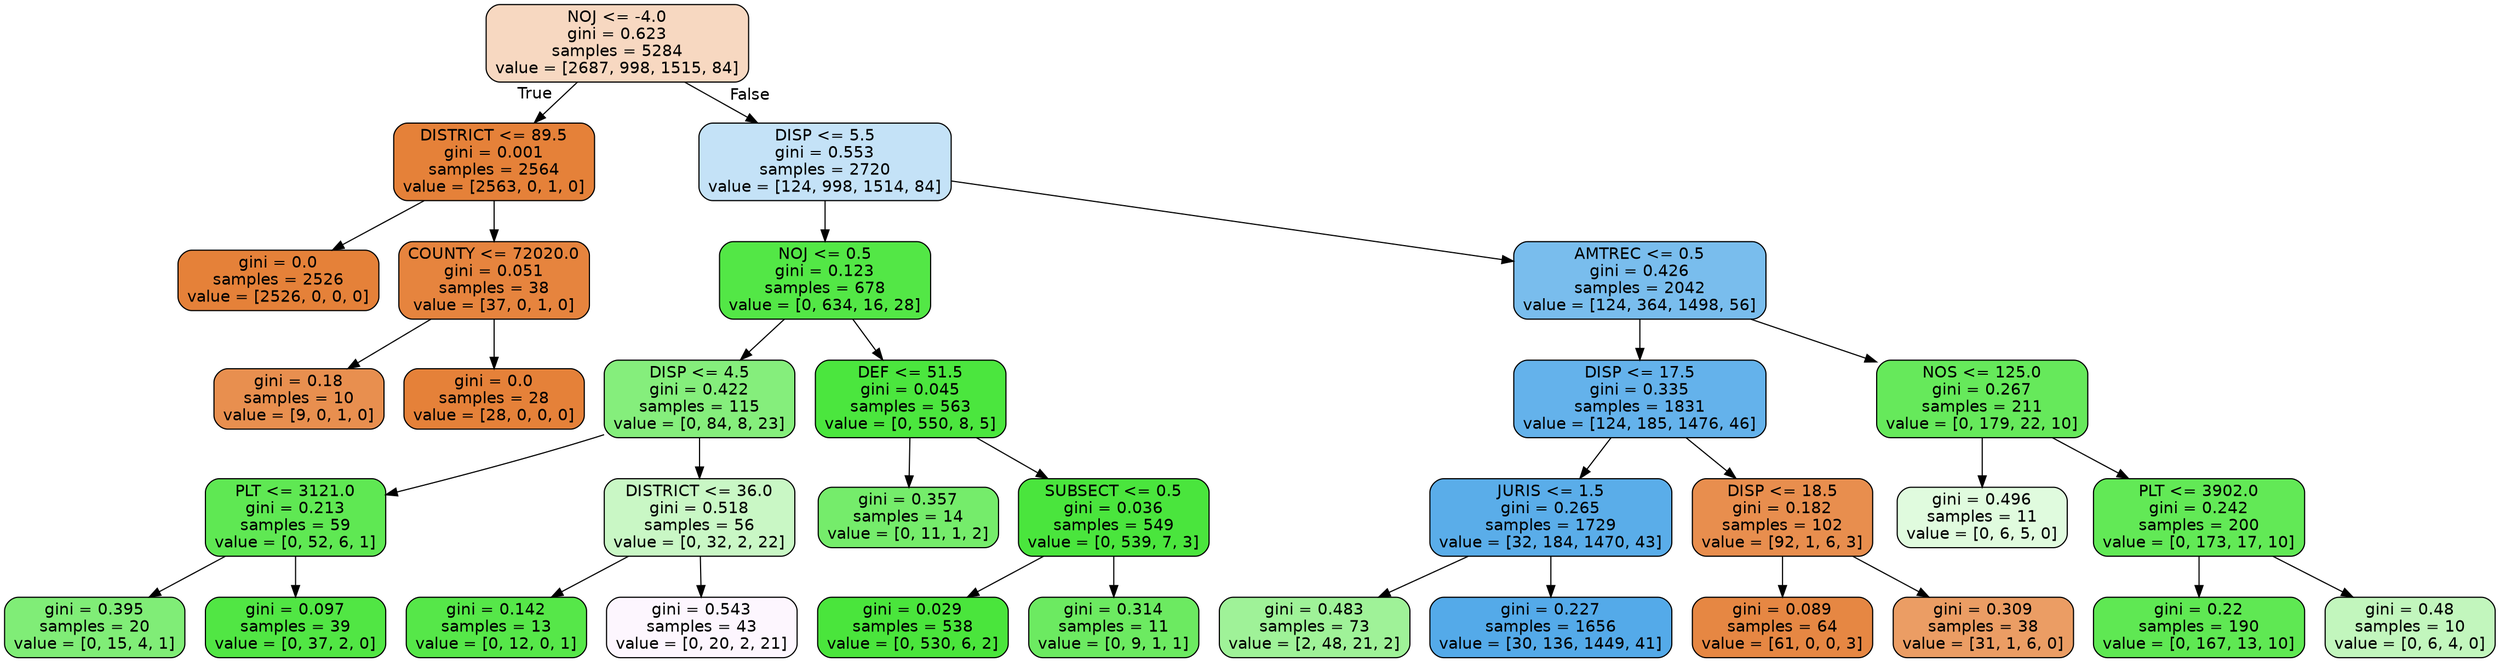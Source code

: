digraph Tree {
node [shape=box, style="filled, rounded", color="black", fontname=helvetica] ;
edge [fontname=helvetica] ;
0 [label="NOJ <= -4.0\ngini = 0.623\nsamples = 5284\nvalue = [2687, 998, 1515, 84]", fillcolor="#f7d8c1"] ;
1 [label="DISTRICT <= 89.5\ngini = 0.001\nsamples = 2564\nvalue = [2563, 0, 1, 0]", fillcolor="#e58139"] ;
0 -> 1 [labeldistance=2.5, labelangle=45, headlabel="True"] ;
2 [label="gini = 0.0\nsamples = 2526\nvalue = [2526, 0, 0, 0]", fillcolor="#e58139"] ;
1 -> 2 ;
3 [label="COUNTY <= 72020.0\ngini = 0.051\nsamples = 38\nvalue = [37, 0, 1, 0]", fillcolor="#e6843e"] ;
1 -> 3 ;
4 [label="gini = 0.18\nsamples = 10\nvalue = [9, 0, 1, 0]", fillcolor="#e88f4f"] ;
3 -> 4 ;
5 [label="gini = 0.0\nsamples = 28\nvalue = [28, 0, 0, 0]", fillcolor="#e58139"] ;
3 -> 5 ;
6 [label="DISP <= 5.5\ngini = 0.553\nsamples = 2720\nvalue = [124, 998, 1514, 84]", fillcolor="#c4e2f7"] ;
0 -> 6 [labeldistance=2.5, labelangle=-45, headlabel="False"] ;
7 [label="NOJ <= 0.5\ngini = 0.123\nsamples = 678\nvalue = [0, 634, 16, 28]", fillcolor="#53e746"] ;
6 -> 7 ;
8 [label="DISP <= 4.5\ngini = 0.422\nsamples = 115\nvalue = [0, 84, 8, 23]", fillcolor="#85ee7c"] ;
7 -> 8 ;
9 [label="PLT <= 3121.0\ngini = 0.213\nsamples = 59\nvalue = [0, 52, 6, 1]", fillcolor="#5fe853"] ;
8 -> 9 ;
10 [label="gini = 0.395\nsamples = 20\nvalue = [0, 15, 4, 1]", fillcolor="#80ed77"] ;
9 -> 10 ;
11 [label="gini = 0.097\nsamples = 39\nvalue = [0, 37, 2, 0]", fillcolor="#51e644"] ;
9 -> 11 ;
12 [label="DISTRICT <= 36.0\ngini = 0.518\nsamples = 56\nvalue = [0, 32, 2, 22]", fillcolor="#c9f7c5"] ;
8 -> 12 ;
13 [label="gini = 0.142\nsamples = 13\nvalue = [0, 12, 0, 1]", fillcolor="#56e749"] ;
12 -> 13 ;
14 [label="gini = 0.543\nsamples = 43\nvalue = [0, 20, 2, 21]", fillcolor="#fdf6fe"] ;
12 -> 14 ;
15 [label="DEF <= 51.5\ngini = 0.045\nsamples = 563\nvalue = [0, 550, 8, 5]", fillcolor="#4be63e"] ;
7 -> 15 ;
16 [label="gini = 0.357\nsamples = 14\nvalue = [0, 11, 1, 2]", fillcolor="#75ec6b"] ;
15 -> 16 ;
17 [label="SUBSECT <= 0.5\ngini = 0.036\nsamples = 549\nvalue = [0, 539, 7, 3]", fillcolor="#4ae53d"] ;
15 -> 17 ;
18 [label="gini = 0.029\nsamples = 538\nvalue = [0, 530, 6, 2]", fillcolor="#4ae53c"] ;
17 -> 18 ;
19 [label="gini = 0.314\nsamples = 11\nvalue = [0, 9, 1, 1]", fillcolor="#6cea61"] ;
17 -> 19 ;
20 [label="AMTREC <= 0.5\ngini = 0.426\nsamples = 2042\nvalue = [124, 364, 1498, 56]", fillcolor="#79bded"] ;
6 -> 20 ;
21 [label="DISP <= 17.5\ngini = 0.335\nsamples = 1831\nvalue = [124, 185, 1476, 46]", fillcolor="#64b2eb"] ;
20 -> 21 ;
22 [label="JURIS <= 1.5\ngini = 0.265\nsamples = 1729\nvalue = [32, 184, 1470, 43]", fillcolor="#5aade9"] ;
21 -> 22 ;
23 [label="gini = 0.483\nsamples = 73\nvalue = [2, 48, 21, 2]", fillcolor="#9ff298"] ;
22 -> 23 ;
24 [label="gini = 0.227\nsamples = 1656\nvalue = [30, 136, 1449, 41]", fillcolor="#54aae9"] ;
22 -> 24 ;
25 [label="DISP <= 18.5\ngini = 0.182\nsamples = 102\nvalue = [92, 1, 6, 3]", fillcolor="#e88e4e"] ;
21 -> 25 ;
26 [label="gini = 0.089\nsamples = 64\nvalue = [61, 0, 0, 3]", fillcolor="#e68743"] ;
25 -> 26 ;
27 [label="gini = 0.309\nsamples = 38\nvalue = [31, 1, 6, 0]", fillcolor="#eb9d64"] ;
25 -> 27 ;
28 [label="NOS <= 125.0\ngini = 0.267\nsamples = 211\nvalue = [0, 179, 22, 10]", fillcolor="#66e95b"] ;
20 -> 28 ;
29 [label="gini = 0.496\nsamples = 11\nvalue = [0, 6, 5, 0]", fillcolor="#e0fbde"] ;
28 -> 29 ;
30 [label="PLT <= 3902.0\ngini = 0.242\nsamples = 200\nvalue = [0, 173, 17, 10]", fillcolor="#62e956"] ;
28 -> 30 ;
31 [label="gini = 0.22\nsamples = 190\nvalue = [0, 167, 13, 10]", fillcolor="#5fe853"] ;
30 -> 31 ;
32 [label="gini = 0.48\nsamples = 10\nvalue = [0, 6, 4, 0]", fillcolor="#c2f6bd"] ;
30 -> 32 ;
}